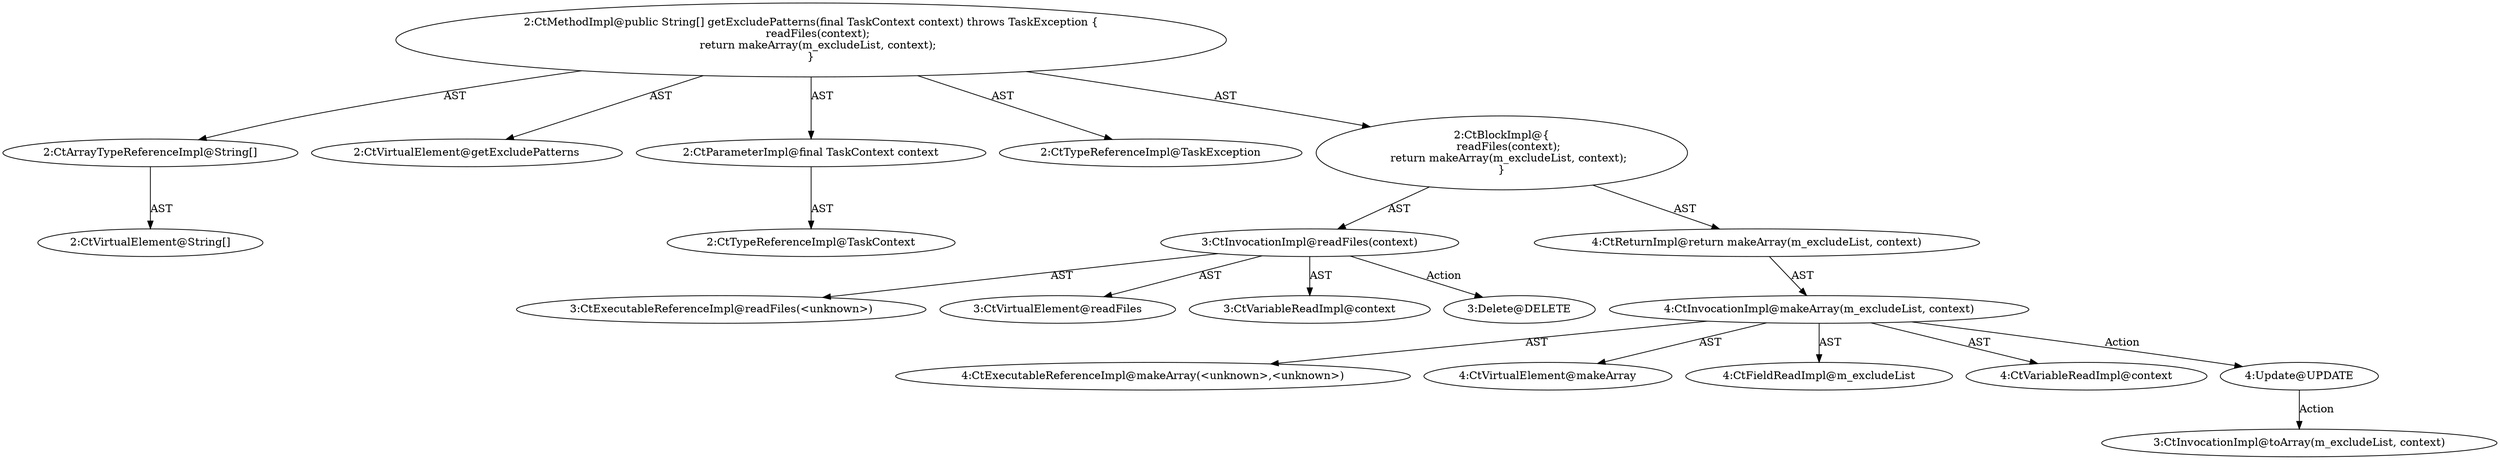 digraph "getExcludePatterns#?,TaskContext" {
0 [label="2:CtVirtualElement@String[]" shape=ellipse]
1 [label="2:CtArrayTypeReferenceImpl@String[]" shape=ellipse]
2 [label="2:CtVirtualElement@getExcludePatterns" shape=ellipse]
3 [label="2:CtParameterImpl@final TaskContext context" shape=ellipse]
4 [label="2:CtTypeReferenceImpl@TaskContext" shape=ellipse]
5 [label="2:CtTypeReferenceImpl@TaskException" shape=ellipse]
6 [label="3:CtExecutableReferenceImpl@readFiles(<unknown>)" shape=ellipse]
7 [label="3:CtVirtualElement@readFiles" shape=ellipse]
8 [label="3:CtVariableReadImpl@context" shape=ellipse]
9 [label="3:CtInvocationImpl@readFiles(context)" shape=ellipse]
10 [label="4:CtExecutableReferenceImpl@makeArray(<unknown>,<unknown>)" shape=ellipse]
11 [label="4:CtVirtualElement@makeArray" shape=ellipse]
12 [label="4:CtFieldReadImpl@m_excludeList" shape=ellipse]
13 [label="4:CtVariableReadImpl@context" shape=ellipse]
14 [label="4:CtInvocationImpl@makeArray(m_excludeList, context)" shape=ellipse]
15 [label="4:CtReturnImpl@return makeArray(m_excludeList, context)" shape=ellipse]
16 [label="2:CtBlockImpl@\{
    readFiles(context);
    return makeArray(m_excludeList, context);
\}" shape=ellipse]
17 [label="2:CtMethodImpl@public String[] getExcludePatterns(final TaskContext context) throws TaskException \{
    readFiles(context);
    return makeArray(m_excludeList, context);
\}" shape=ellipse]
18 [label="4:Update@UPDATE" shape=ellipse]
19 [label="3:CtInvocationImpl@toArray(m_excludeList, context)" shape=ellipse]
20 [label="3:Delete@DELETE" shape=ellipse]
1 -> 0 [label="AST"];
3 -> 4 [label="AST"];
9 -> 7 [label="AST"];
9 -> 6 [label="AST"];
9 -> 8 [label="AST"];
9 -> 20 [label="Action"];
14 -> 11 [label="AST"];
14 -> 10 [label="AST"];
14 -> 12 [label="AST"];
14 -> 13 [label="AST"];
14 -> 18 [label="Action"];
15 -> 14 [label="AST"];
16 -> 9 [label="AST"];
16 -> 15 [label="AST"];
17 -> 2 [label="AST"];
17 -> 1 [label="AST"];
17 -> 3 [label="AST"];
17 -> 5 [label="AST"];
17 -> 16 [label="AST"];
18 -> 19 [label="Action"];
}
